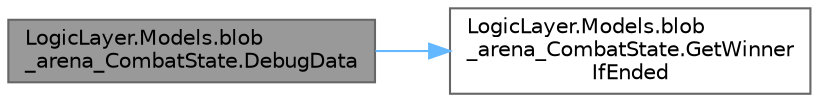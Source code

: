 digraph "LogicLayer.Models.blob_arena_CombatState.DebugData"
{
 // LATEX_PDF_SIZE
  bgcolor="transparent";
  edge [fontname=Helvetica,fontsize=10,labelfontname=Helvetica,labelfontsize=10];
  node [fontname=Helvetica,fontsize=10,shape=box,height=0.2,width=0.4];
  rankdir="LR";
  Node1 [id="Node000001",label="LogicLayer.Models.blob\l_arena_CombatState.DebugData",height=0.2,width=0.4,color="gray40", fillcolor="grey60", style="filled", fontcolor="black",tooltip="Function to return a string of debug data based on the class. Nice way to compile everything together..."];
  Node1 -> Node2 [id="edge1_Node000001_Node000002",color="steelblue1",style="solid",tooltip=" "];
  Node2 [id="Node000002",label="LogicLayer.Models.blob\l_arena_CombatState.GetWinner\lIfEnded",height=0.2,width=0.4,color="grey40", fillcolor="white", style="filled",URL="$class_logic_layer_1_1_models_1_1blob__arena___combat_state.html#a9a5e9ff5954e819ae518609c371a30a7",tooltip="Determines if the combat phase has ended and retrieves the winner's identifier if available."];
}
